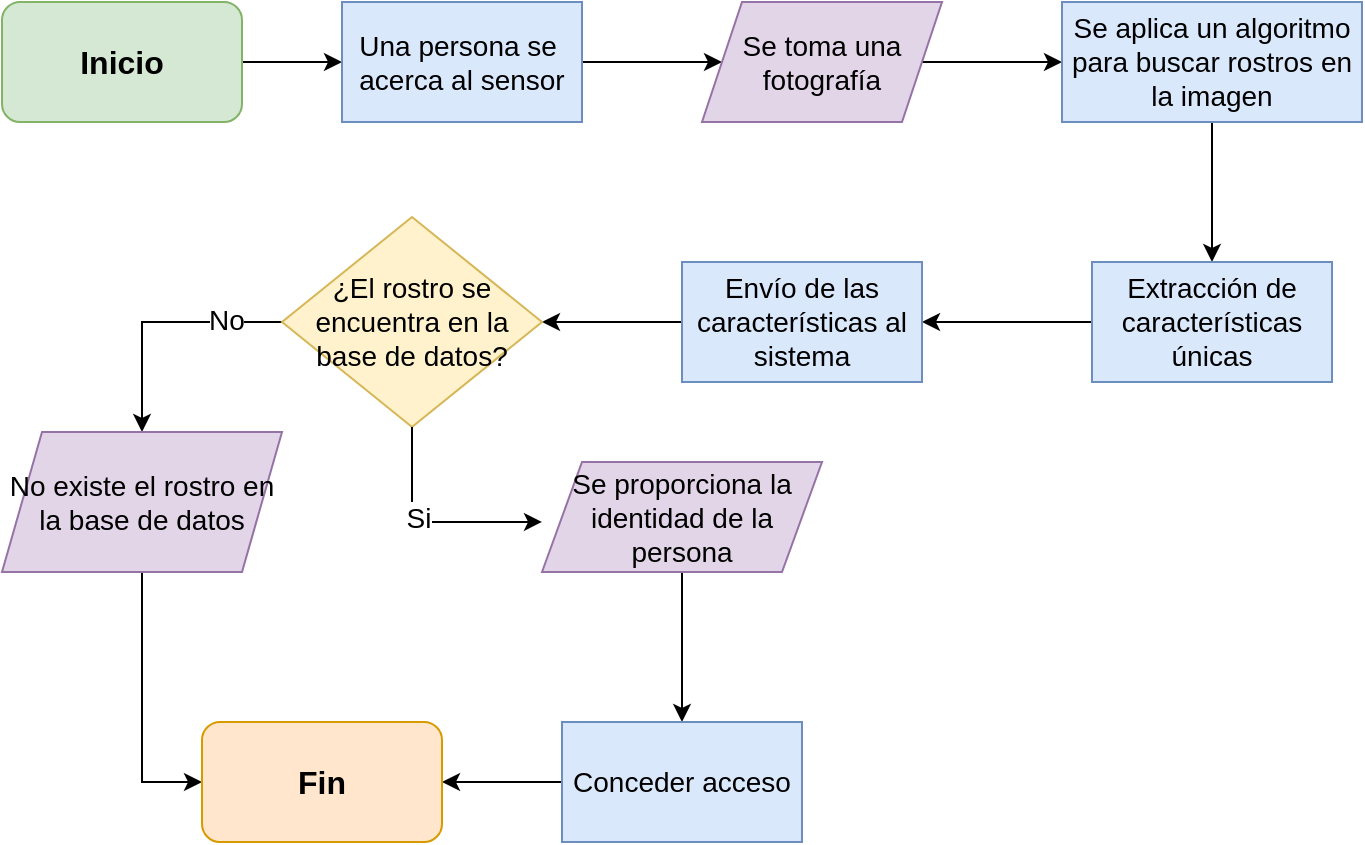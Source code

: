 <mxfile version="24.8.4">
  <diagram name="Page-1" id="6efO09g4Qe6x54iobZse">
    <mxGraphModel dx="1384" dy="788" grid="1" gridSize="10" guides="1" tooltips="1" connect="1" arrows="1" fold="1" page="1" pageScale="1" pageWidth="850" pageHeight="1100" math="0" shadow="0">
      <root>
        <mxCell id="0" />
        <mxCell id="1" parent="0" />
        <mxCell id="VOBJ3eSNXo7KyRzYDVXX-32" style="edgeStyle=orthogonalEdgeStyle;rounded=0;orthogonalLoop=1;jettySize=auto;html=1;exitX=1;exitY=0.5;exitDx=0;exitDy=0;entryX=0;entryY=0.5;entryDx=0;entryDy=0;" edge="1" parent="1" source="VOBJ3eSNXo7KyRzYDVXX-1" target="VOBJ3eSNXo7KyRzYDVXX-2">
          <mxGeometry relative="1" as="geometry" />
        </mxCell>
        <mxCell id="VOBJ3eSNXo7KyRzYDVXX-1" value="&lt;font size=&quot;1&quot; style=&quot;&quot;&gt;&lt;b style=&quot;font-size: 16px;&quot;&gt;Inicio&lt;/b&gt;&lt;/font&gt;" style="rounded=1;whiteSpace=wrap;html=1;fillColor=#d5e8d4;strokeColor=#82b366;" vertex="1" parent="1">
          <mxGeometry x="70" y="90" width="120" height="60" as="geometry" />
        </mxCell>
        <mxCell id="VOBJ3eSNXo7KyRzYDVXX-33" style="edgeStyle=orthogonalEdgeStyle;rounded=0;orthogonalLoop=1;jettySize=auto;html=1;exitX=1;exitY=0.5;exitDx=0;exitDy=0;entryX=0;entryY=0.5;entryDx=0;entryDy=0;" edge="1" parent="1" source="VOBJ3eSNXo7KyRzYDVXX-2" target="VOBJ3eSNXo7KyRzYDVXX-3">
          <mxGeometry relative="1" as="geometry" />
        </mxCell>
        <mxCell id="VOBJ3eSNXo7KyRzYDVXX-2" value="&lt;font style=&quot;font-size: 14px;&quot;&gt;Una persona se&amp;nbsp;&lt;/font&gt;&lt;div style=&quot;font-size: 14px;&quot;&gt;&lt;font style=&quot;font-size: 14px;&quot;&gt;acerca al sensor&lt;/font&gt;&lt;/div&gt;" style="rounded=0;whiteSpace=wrap;html=1;fillColor=#dae8fc;strokeColor=#6c8ebf;" vertex="1" parent="1">
          <mxGeometry x="240" y="90" width="120" height="60" as="geometry" />
        </mxCell>
        <mxCell id="VOBJ3eSNXo7KyRzYDVXX-34" style="edgeStyle=orthogonalEdgeStyle;rounded=0;orthogonalLoop=1;jettySize=auto;html=1;exitX=1;exitY=0.5;exitDx=0;exitDy=0;entryX=0;entryY=0.5;entryDx=0;entryDy=0;" edge="1" parent="1" source="VOBJ3eSNXo7KyRzYDVXX-3" target="VOBJ3eSNXo7KyRzYDVXX-4">
          <mxGeometry relative="1" as="geometry" />
        </mxCell>
        <mxCell id="VOBJ3eSNXo7KyRzYDVXX-3" value="&lt;font style=&quot;font-size: 14px;&quot;&gt;Se toma una fotografía&lt;/font&gt;" style="shape=parallelogram;perimeter=parallelogramPerimeter;whiteSpace=wrap;html=1;fixedSize=1;fillColor=#e1d5e7;strokeColor=#9673a6;" vertex="1" parent="1">
          <mxGeometry x="420" y="90" width="120" height="60" as="geometry" />
        </mxCell>
        <mxCell id="VOBJ3eSNXo7KyRzYDVXX-36" style="edgeStyle=orthogonalEdgeStyle;rounded=0;orthogonalLoop=1;jettySize=auto;html=1;exitX=0.5;exitY=1;exitDx=0;exitDy=0;entryX=0.5;entryY=0;entryDx=0;entryDy=0;" edge="1" parent="1" source="VOBJ3eSNXo7KyRzYDVXX-4" target="VOBJ3eSNXo7KyRzYDVXX-5">
          <mxGeometry relative="1" as="geometry" />
        </mxCell>
        <mxCell id="VOBJ3eSNXo7KyRzYDVXX-4" value="&lt;font style=&quot;font-size: 14px;&quot;&gt;Se aplica un algoritmo para buscar rostros en la imagen&lt;/font&gt;" style="rounded=0;whiteSpace=wrap;html=1;fillColor=#dae8fc;strokeColor=#6c8ebf;" vertex="1" parent="1">
          <mxGeometry x="600" y="90" width="150" height="60" as="geometry" />
        </mxCell>
        <mxCell id="VOBJ3eSNXo7KyRzYDVXX-37" style="edgeStyle=orthogonalEdgeStyle;rounded=0;orthogonalLoop=1;jettySize=auto;html=1;exitX=0;exitY=0.5;exitDx=0;exitDy=0;entryX=1;entryY=0.5;entryDx=0;entryDy=0;" edge="1" parent="1" source="VOBJ3eSNXo7KyRzYDVXX-5" target="VOBJ3eSNXo7KyRzYDVXX-6">
          <mxGeometry relative="1" as="geometry" />
        </mxCell>
        <mxCell id="VOBJ3eSNXo7KyRzYDVXX-5" value="&lt;font style=&quot;font-size: 14px;&quot;&gt;Extracción de características únicas&lt;/font&gt;" style="rounded=0;whiteSpace=wrap;html=1;fillColor=#dae8fc;strokeColor=#6c8ebf;" vertex="1" parent="1">
          <mxGeometry x="615" y="220" width="120" height="60" as="geometry" />
        </mxCell>
        <mxCell id="VOBJ3eSNXo7KyRzYDVXX-38" style="edgeStyle=orthogonalEdgeStyle;rounded=0;orthogonalLoop=1;jettySize=auto;html=1;exitX=0;exitY=0.5;exitDx=0;exitDy=0;entryX=1;entryY=0.5;entryDx=0;entryDy=0;" edge="1" parent="1" source="VOBJ3eSNXo7KyRzYDVXX-6" target="VOBJ3eSNXo7KyRzYDVXX-7">
          <mxGeometry relative="1" as="geometry" />
        </mxCell>
        <mxCell id="VOBJ3eSNXo7KyRzYDVXX-6" value="&lt;font style=&quot;font-size: 14px;&quot;&gt;Envío de las características al sistema&lt;/font&gt;" style="rounded=0;whiteSpace=wrap;html=1;fillColor=#dae8fc;strokeColor=#6c8ebf;" vertex="1" parent="1">
          <mxGeometry x="410" y="220" width="120" height="60" as="geometry" />
        </mxCell>
        <mxCell id="VOBJ3eSNXo7KyRzYDVXX-12" style="edgeStyle=orthogonalEdgeStyle;rounded=0;orthogonalLoop=1;jettySize=auto;html=1;exitX=0;exitY=0.5;exitDx=0;exitDy=0;" edge="1" parent="1" source="VOBJ3eSNXo7KyRzYDVXX-7" target="VOBJ3eSNXo7KyRzYDVXX-16">
          <mxGeometry relative="1" as="geometry">
            <mxPoint x="290" y="705" as="targetPoint" />
          </mxGeometry>
        </mxCell>
        <mxCell id="VOBJ3eSNXo7KyRzYDVXX-31" value="No" style="edgeLabel;html=1;align=center;verticalAlign=middle;resizable=0;points=[];fontSize=14;" vertex="1" connectable="0" parent="VOBJ3eSNXo7KyRzYDVXX-12">
          <mxGeometry x="-0.548" y="-1" relative="1" as="geometry">
            <mxPoint as="offset" />
          </mxGeometry>
        </mxCell>
        <mxCell id="VOBJ3eSNXo7KyRzYDVXX-7" value="&lt;font style=&quot;font-size: 14px;&quot;&gt;¿El rostro se encuentra en la base de datos?&lt;/font&gt;" style="rhombus;whiteSpace=wrap;html=1;fillColor=#fff2cc;strokeColor=#d6b656;" vertex="1" parent="1">
          <mxGeometry x="210" y="197.5" width="130" height="105" as="geometry" />
        </mxCell>
        <mxCell id="VOBJ3eSNXo7KyRzYDVXX-18" style="edgeStyle=orthogonalEdgeStyle;rounded=0;orthogonalLoop=1;jettySize=auto;html=1;exitX=0.5;exitY=1;exitDx=0;exitDy=0;entryX=0.5;entryY=0;entryDx=0;entryDy=0;" edge="1" parent="1" source="VOBJ3eSNXo7KyRzYDVXX-14" target="VOBJ3eSNXo7KyRzYDVXX-17">
          <mxGeometry relative="1" as="geometry" />
        </mxCell>
        <mxCell id="VOBJ3eSNXo7KyRzYDVXX-14" value="&lt;font style=&quot;font-size: 14px;&quot;&gt;Se proporciona la identidad de la persona&lt;/font&gt;" style="shape=parallelogram;perimeter=parallelogramPerimeter;whiteSpace=wrap;html=1;fixedSize=1;fillColor=#e1d5e7;strokeColor=#9673a6;" vertex="1" parent="1">
          <mxGeometry x="340" y="320" width="140" height="55" as="geometry" />
        </mxCell>
        <mxCell id="VOBJ3eSNXo7KyRzYDVXX-21" style="edgeStyle=orthogonalEdgeStyle;rounded=0;orthogonalLoop=1;jettySize=auto;html=1;exitX=0.5;exitY=1;exitDx=0;exitDy=0;entryX=0;entryY=0.5;entryDx=0;entryDy=0;" edge="1" parent="1" source="VOBJ3eSNXo7KyRzYDVXX-16" target="VOBJ3eSNXo7KyRzYDVXX-19">
          <mxGeometry relative="1" as="geometry" />
        </mxCell>
        <mxCell id="VOBJ3eSNXo7KyRzYDVXX-16" value="&lt;font style=&quot;font-size: 14px;&quot;&gt;No existe el rostro en la base de datos&lt;/font&gt;" style="shape=parallelogram;perimeter=parallelogramPerimeter;whiteSpace=wrap;html=1;fixedSize=1;fillColor=#e1d5e7;strokeColor=#9673a6;" vertex="1" parent="1">
          <mxGeometry x="70" y="305" width="140" height="70" as="geometry" />
        </mxCell>
        <mxCell id="VOBJ3eSNXo7KyRzYDVXX-20" style="edgeStyle=orthogonalEdgeStyle;rounded=0;orthogonalLoop=1;jettySize=auto;html=1;entryX=1;entryY=0.5;entryDx=0;entryDy=0;" edge="1" parent="1" source="VOBJ3eSNXo7KyRzYDVXX-17" target="VOBJ3eSNXo7KyRzYDVXX-19">
          <mxGeometry relative="1" as="geometry" />
        </mxCell>
        <mxCell id="VOBJ3eSNXo7KyRzYDVXX-17" value="&lt;font style=&quot;font-size: 14px;&quot;&gt;Conceder acceso&lt;/font&gt;" style="rounded=0;whiteSpace=wrap;html=1;fillColor=#dae8fc;strokeColor=#6c8ebf;" vertex="1" parent="1">
          <mxGeometry x="350" y="450" width="120" height="60" as="geometry" />
        </mxCell>
        <mxCell id="VOBJ3eSNXo7KyRzYDVXX-19" value="&lt;font size=&quot;1&quot; style=&quot;&quot;&gt;&lt;b style=&quot;font-size: 16px;&quot;&gt;Fin&lt;/b&gt;&lt;/font&gt;" style="rounded=1;whiteSpace=wrap;html=1;fillColor=#ffe6cc;strokeColor=#d79b00;" vertex="1" parent="1">
          <mxGeometry x="170" y="450" width="120" height="60" as="geometry" />
        </mxCell>
        <mxCell id="VOBJ3eSNXo7KyRzYDVXX-29" style="edgeStyle=orthogonalEdgeStyle;rounded=0;orthogonalLoop=1;jettySize=auto;html=1;entryX=0;entryY=0.545;entryDx=0;entryDy=0;entryPerimeter=0;" edge="1" parent="1" source="VOBJ3eSNXo7KyRzYDVXX-7" target="VOBJ3eSNXo7KyRzYDVXX-14">
          <mxGeometry relative="1" as="geometry" />
        </mxCell>
        <mxCell id="VOBJ3eSNXo7KyRzYDVXX-30" value="Si" style="edgeLabel;html=1;align=center;verticalAlign=middle;resizable=0;points=[];fontSize=14;" vertex="1" connectable="0" parent="VOBJ3eSNXo7KyRzYDVXX-29">
          <mxGeometry x="-0.2" y="3" relative="1" as="geometry">
            <mxPoint as="offset" />
          </mxGeometry>
        </mxCell>
      </root>
    </mxGraphModel>
  </diagram>
</mxfile>

